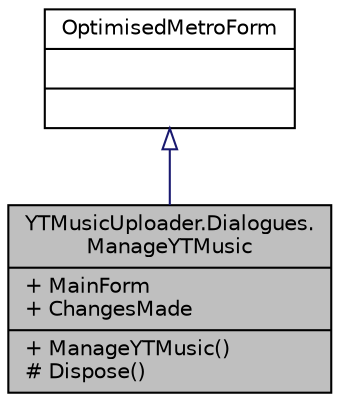 digraph "YTMusicUploader.Dialogues.ManageYTMusic"
{
 // LATEX_PDF_SIZE
  edge [fontname="Helvetica",fontsize="10",labelfontname="Helvetica",labelfontsize="10"];
  node [fontname="Helvetica",fontsize="10",shape=record];
  Node1 [label="{YTMusicUploader.Dialogues.\lManageYTMusic\n|+ MainForm\l+ ChangesMade\l|+ ManageYTMusic()\l# Dispose()\l}",height=0.2,width=0.4,color="black", fillcolor="grey75", style="filled", fontcolor="black",tooltip="Dialogue"];
  Node2 -> Node1 [dir="back",color="midnightblue",fontsize="10",style="solid",arrowtail="onormal",fontname="Helvetica"];
  Node2 [label="{OptimisedMetroForm\n||}",height=0.2,width=0.4,color="black", fillcolor="white", style="filled",URL="$d3/df3/class_optimised_metro_form.html",tooltip=" "];
}
